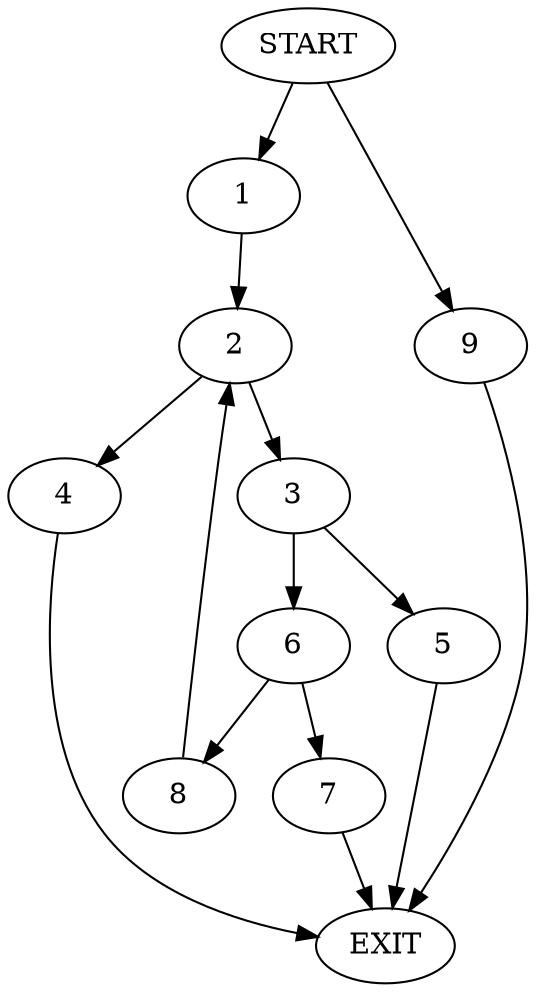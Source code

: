 digraph {
0 [label="START"]
10 [label="EXIT"]
0 -> 1
1 -> 2
2 -> 3
2 -> 4
3 -> 5
3 -> 6
4 -> 10
5 -> 10
6 -> 7
6 -> 8
7 -> 10
8 -> 2
0 -> 9
9 -> 10
}
